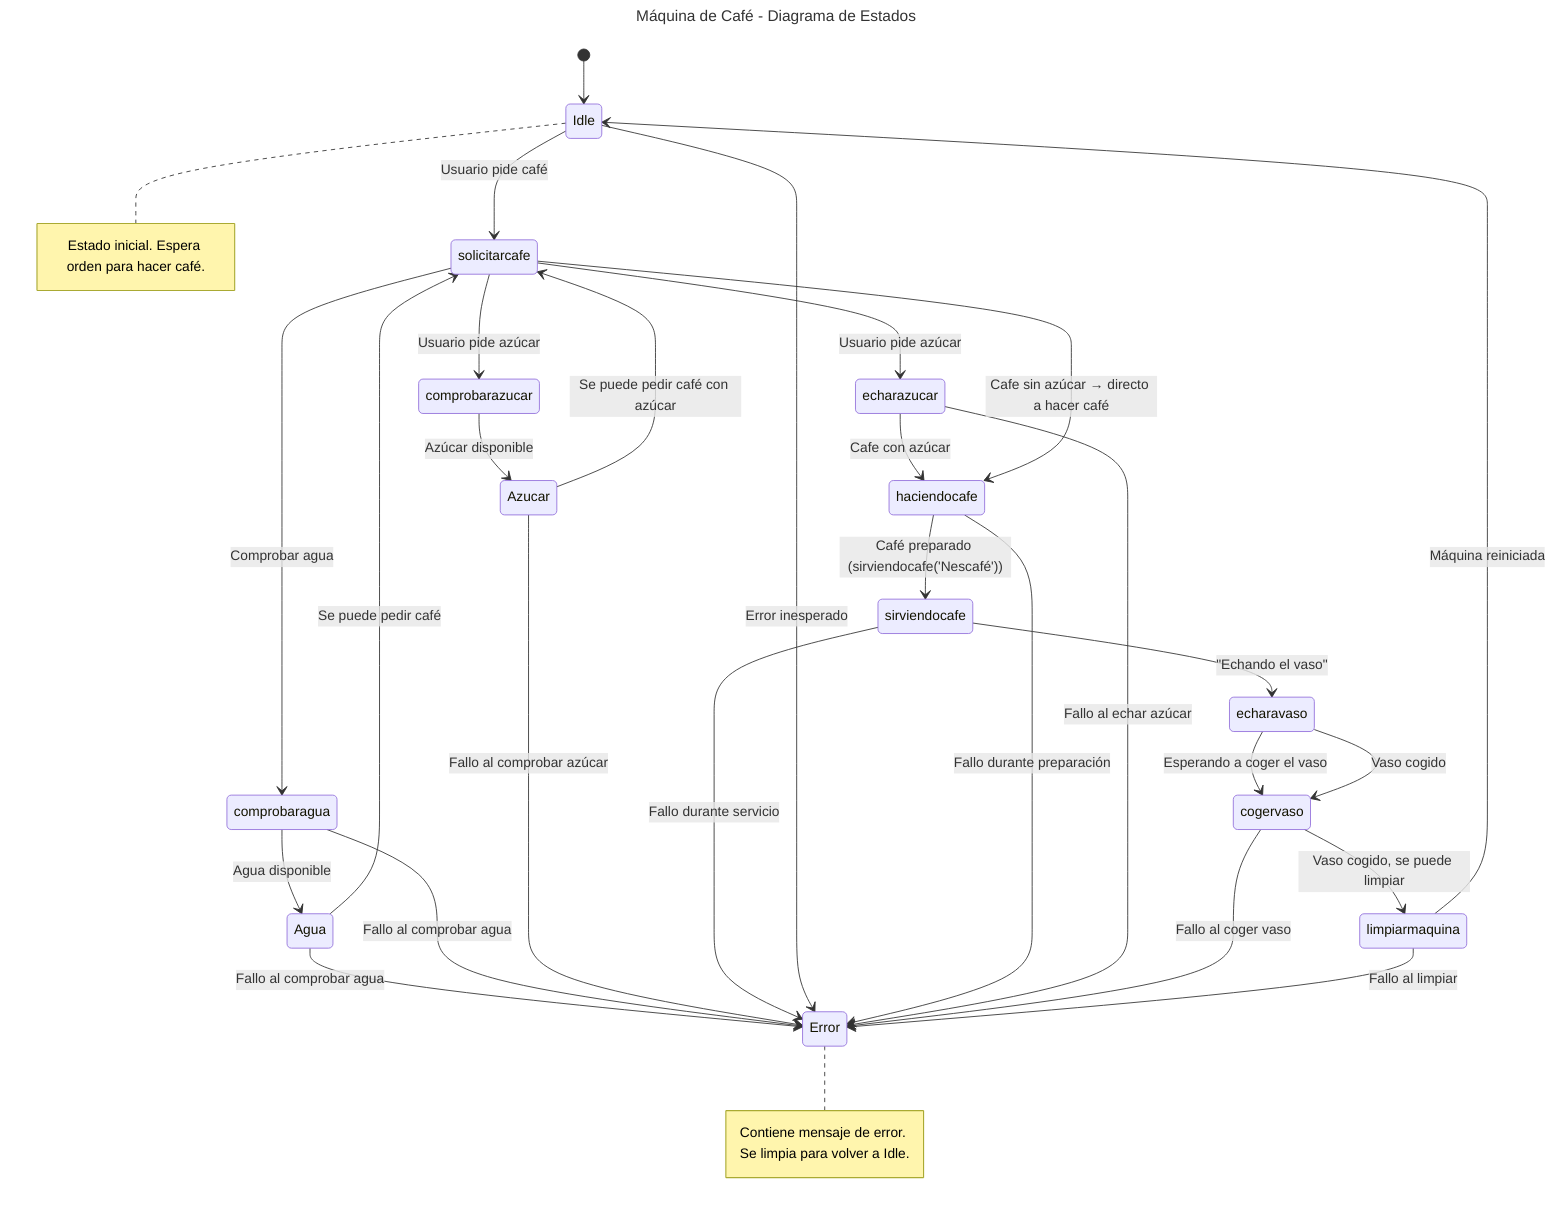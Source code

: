 ---
title: Máquina de Café - Diagrama de Estados
---
stateDiagram-v2
[*] --> Idle
Idle --> solicitarcafe: Usuario pide café

solicitarcafe --> comprobaragua: Comprobar agua
comprobaragua --> Agua: Agua disponible
Agua --> Error: Fallo al comprobar agua
Agua --> solicitarcafe: Se puede pedir café
comprobaragua --> Error: Fallo al comprobar agua

solicitarcafe --> comprobarazucar : Usuario pide azúcar
comprobarazucar --> Azucar: Azúcar disponible
Azucar --> Error: Fallo al comprobar azúcar
Azucar --> solicitarcafe: Se puede pedir café con azúcar

solicitarcafe --> echarazucar: Usuario pide azúcar
echarazucar --> haciendocafe: Cafe con azúcar

solicitarcafe --> haciendocafe: Cafe sin azúcar → directo a hacer café
haciendocafe --> sirviendocafe: Café preparado (sirviendocafe('Nescafé'))
sirviendocafe --> Error: Fallo durante servicio
Idle --> Error: Error inesperado
haciendocafe --> Error: Fallo durante preparación
echarazucar --> Error: Fallo al echar azúcar
sirviendocafe --> echaravaso: "Echando el vaso"
echaravaso --> cogervaso: Esperando a coger el vaso
cogervaso --> Error: Fallo al coger vaso
echaravaso --> cogervaso: Vaso cogido
cogervaso --> limpiarmaquina:  Vaso cogido, se puede limpiar
limpiarmaquina --> Idle: Máquina reiniciada
limpiarmaquina --> Error: Fallo al limpiar
note right of Idle: Estado inicial. Espera orden para hacer café.
note right of Error: Contiene mensaje de error. Se limpia para volver a Idle.